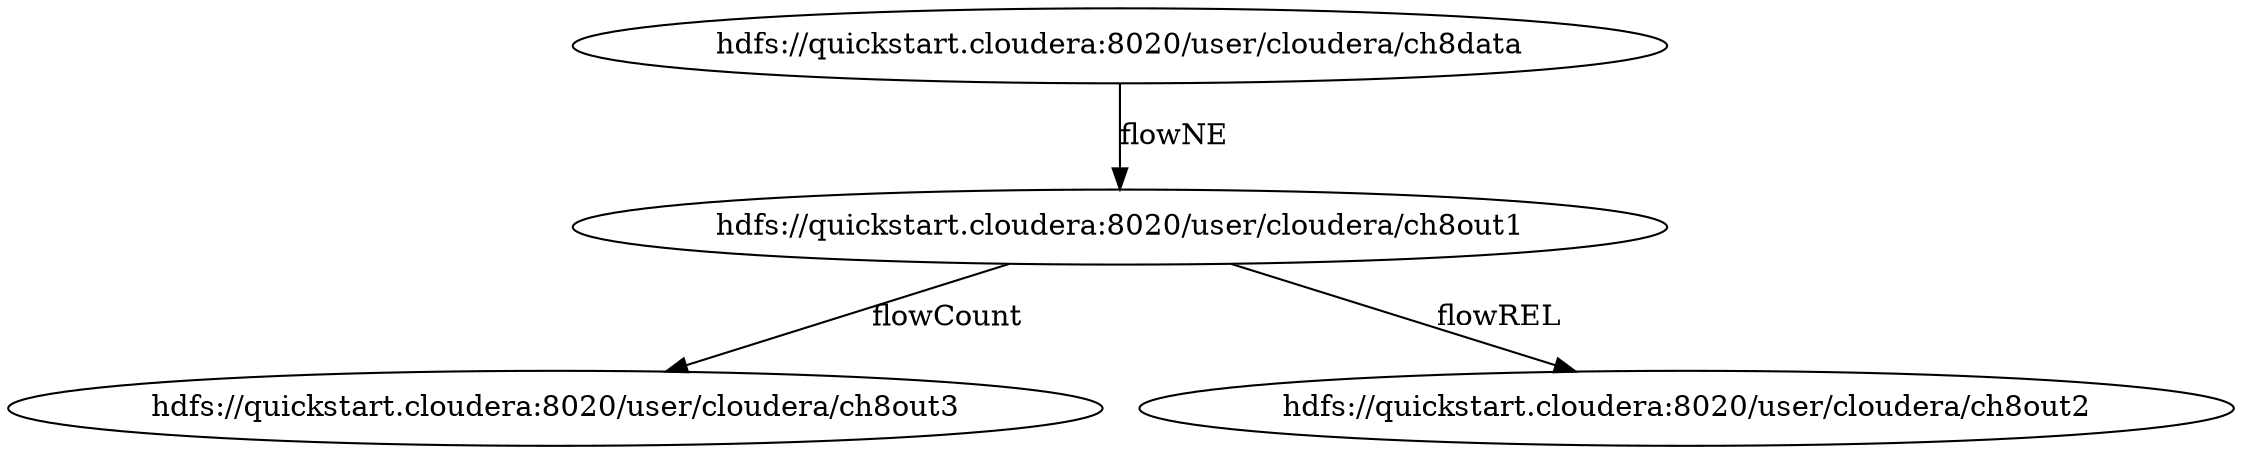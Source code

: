 digraph G {
  1 [label = "hdfs://quickstart.cloudera:8020/user/cloudera/ch8out1"];
  2 [label = "hdfs://quickstart.cloudera:8020/user/cloudera/ch8out3"];
  3 [label = "hdfs://quickstart.cloudera:8020/user/cloudera/ch8data"];
  4 [label = "hdfs://quickstart.cloudera:8020/user/cloudera/ch8out2"];
  1 -> 2 [label = "flowCount"];
  3 -> 1 [label = "flowNE"];
  1 -> 4 [label = "flowREL"];
}
